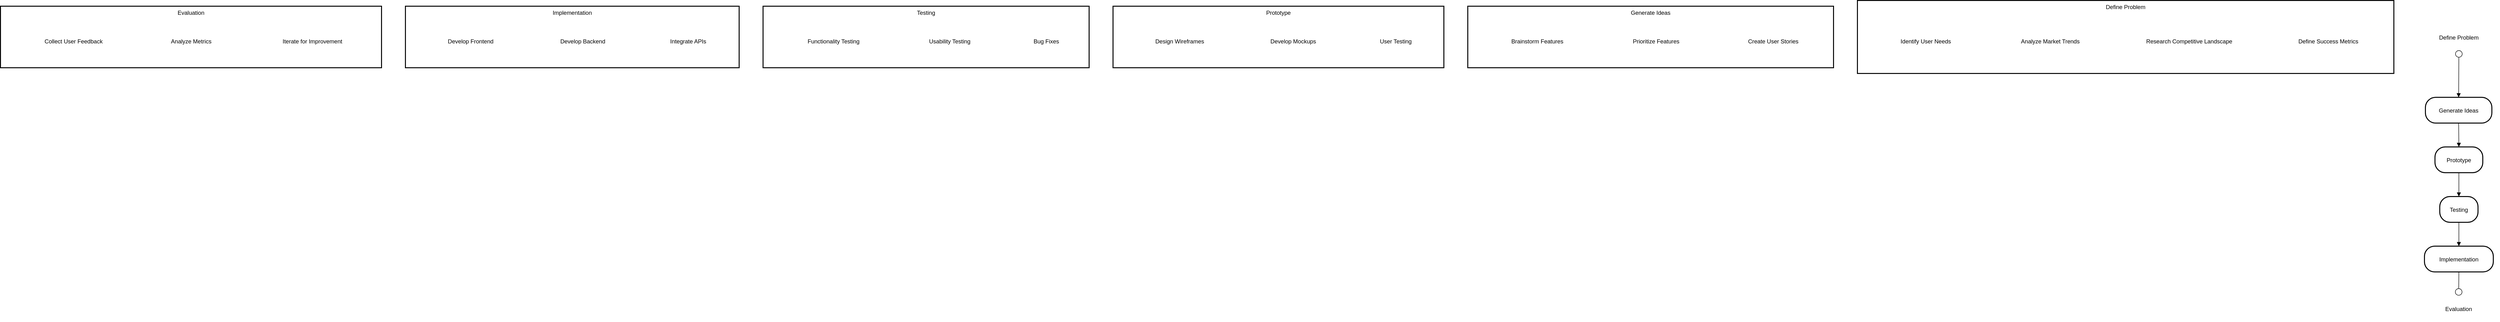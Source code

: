 <mxfile version="26.0.2">
  <diagram name="Page-1" id="A8sPryPeg59ywgiOhEuY">
    <mxGraphModel>
      <root>
        <mxCell id="0" />
        <mxCell id="1" parent="0" />
        <mxCell id="2" value="Evaluation" style="whiteSpace=wrap;strokeWidth=2;verticalAlign=top;" vertex="1" parent="1">
          <mxGeometry x="8" y="20" width="797" height="129" as="geometry" />
        </mxCell>
        <mxCell id="3" value="Collect User Feedback" style="fillColor=none;strokeColor=none;" vertex="1" parent="2" overrideArrowHead="circle">
          <mxGeometry x="43" y="46" width="220" height="54" as="geometry" />
        </mxCell>
        <mxCell id="4" value="Analyze Metrics" style="fillColor=none;strokeColor=none;" vertex="1" parent="2" overrideArrowHead="circle">
          <mxGeometry x="313" y="46" width="172" height="54" as="geometry" />
        </mxCell>
        <mxCell id="5" value="Iterate for Improvement" style="fillColor=none;strokeColor=none;" vertex="1" parent="2" overrideArrowHead="circle">
          <mxGeometry x="535" y="46" width="235" height="54" as="geometry" />
        </mxCell>
        <mxCell id="6" value="Implementation" style="whiteSpace=wrap;strokeWidth=2;verticalAlign=top;" vertex="1" parent="1">
          <mxGeometry x="855" y="20" width="698" height="129" as="geometry" />
        </mxCell>
        <mxCell id="7" value="Develop Frontend" style="fillColor=none;strokeColor=none;" vertex="1" parent="6" overrideArrowHead="circle">
          <mxGeometry x="43" y="46" width="187" height="54" as="geometry" />
        </mxCell>
        <mxCell id="8" value="Develop Backend" style="fillColor=none;strokeColor=none;" vertex="1" parent="6" overrideArrowHead="circle">
          <mxGeometry x="280" y="46" width="182" height="54" as="geometry" />
        </mxCell>
        <mxCell id="9" value="Integrate APIs" style="fillColor=none;strokeColor=none;" vertex="1" parent="6" overrideArrowHead="circle">
          <mxGeometry x="512" y="46" width="159" height="54" as="geometry" />
        </mxCell>
        <mxCell id="10" value="Testing" style="whiteSpace=wrap;strokeWidth=2;verticalAlign=top;" vertex="1" parent="1">
          <mxGeometry x="1603" y="20" width="682" height="129" as="geometry" />
        </mxCell>
        <mxCell id="11" value="Functionality Testing" style="fillColor=none;strokeColor=none;" vertex="1" parent="10" overrideArrowHead="circle">
          <mxGeometry x="43" y="46" width="209" height="54" as="geometry" />
        </mxCell>
        <mxCell id="12" value="Usability Testing" style="fillColor=none;strokeColor=none;" vertex="1" parent="10" overrideArrowHead="circle">
          <mxGeometry x="302" y="46" width="177" height="54" as="geometry" />
        </mxCell>
        <mxCell id="13" value="Bug Fixes" style="fillColor=none;strokeColor=none;" vertex="1" parent="10" overrideArrowHead="circle">
          <mxGeometry x="529" y="46" width="127" height="54" as="geometry" />
        </mxCell>
        <mxCell id="14" value="Prototype" style="whiteSpace=wrap;strokeWidth=2;verticalAlign=top;" vertex="1" parent="1">
          <mxGeometry x="2335" y="20" width="692" height="129" as="geometry" />
        </mxCell>
        <mxCell id="15" value="Design Wireframes" style="fillColor=none;strokeColor=none;" vertex="1" parent="14" overrideArrowHead="circle">
          <mxGeometry x="43" y="46" width="193" height="54" as="geometry" />
        </mxCell>
        <mxCell id="16" value="Develop Mockups" style="fillColor=none;strokeColor=none;" vertex="1" parent="14" overrideArrowHead="circle">
          <mxGeometry x="286" y="46" width="182" height="54" as="geometry" />
        </mxCell>
        <mxCell id="17" value="User Testing" style="fillColor=none;strokeColor=none;" vertex="1" parent="14" overrideArrowHead="circle">
          <mxGeometry x="518" y="46" width="147" height="54" as="geometry" />
        </mxCell>
        <mxCell id="18" value="Generate Ideas" style="whiteSpace=wrap;strokeWidth=2;verticalAlign=top;" vertex="1" parent="1">
          <mxGeometry x="3077" y="20" width="765" height="129" as="geometry" />
        </mxCell>
        <mxCell id="19" value="Brainstorm Features" style="fillColor=none;strokeColor=none;" vertex="1" parent="18" overrideArrowHead="circle">
          <mxGeometry x="43" y="46" width="205" height="54" as="geometry" />
        </mxCell>
        <mxCell id="20" value="Prioritize Features" style="fillColor=none;strokeColor=none;" vertex="1" parent="18" overrideArrowHead="circle">
          <mxGeometry x="298" y="46" width="192" height="54" as="geometry" />
        </mxCell>
        <mxCell id="21" value="Create User Stories" style="fillColor=none;strokeColor=none;" vertex="1" parent="18" overrideArrowHead="circle">
          <mxGeometry x="540" y="46" width="198" height="54" as="geometry" />
        </mxCell>
        <mxCell id="22" value="Define Problem" style="whiteSpace=wrap;strokeWidth=2;verticalAlign=top;" vertex="1" parent="1">
          <mxGeometry x="3892" y="8" width="1122" height="153" as="geometry" />
        </mxCell>
        <mxCell id="23" value="Identify User Needs" style="fillColor=none;strokeColor=none;" vertex="1" parent="22" overrideArrowHead="circle">
          <mxGeometry x="43" y="58" width="200" height="54" as="geometry" />
        </mxCell>
        <mxCell id="24" value="Analyze Market Trends" style="fillColor=none;strokeColor=none;" vertex="1" parent="22" overrideArrowHead="circle">
          <mxGeometry x="293" y="58" width="221" height="54" as="geometry" />
        </mxCell>
        <mxCell id="25" value="Research Competitive Landscape" style="fillColor=none;strokeColor=none;" vertex="1" parent="22" overrideArrowHead="circle">
          <mxGeometry x="564" y="46" width="260" height="78" as="geometry" />
        </mxCell>
        <mxCell id="26" value="Define Success Metrics" style="fillColor=none;strokeColor=none;" vertex="1" parent="22" overrideArrowHead="circle">
          <mxGeometry x="874" y="58" width="222" height="54" as="geometry" />
        </mxCell>
        <mxCell id="27" value="Define Problem" style="fillColor=none;strokeColor=none;" vertex="1" parent="1">
          <mxGeometry x="5065" y="58" width="170" height="54" as="geometry" />
        </mxCell>
        <mxCell id="28" value="Generate Ideas" style="rounded=1;arcSize=40;strokeWidth=2" vertex="1" parent="1">
          <mxGeometry x="5080" y="211" width="139" height="54" as="geometry" />
        </mxCell>
        <mxCell id="29" value="Prototype" style="rounded=1;arcSize=40;strokeWidth=2" vertex="1" parent="1">
          <mxGeometry x="5100" y="315" width="100" height="54" as="geometry" />
        </mxCell>
        <mxCell id="30" value="Testing" style="rounded=1;arcSize=40;strokeWidth=2" vertex="1" parent="1">
          <mxGeometry x="5110" y="419" width="80" height="54" as="geometry" />
        </mxCell>
        <mxCell id="31" value="Implementation" style="rounded=1;arcSize=40;strokeWidth=2" vertex="1" parent="1">
          <mxGeometry x="5078" y="523" width="144" height="54" as="geometry" />
        </mxCell>
        <mxCell id="32" value="Evaluation" style="fillColor=none;strokeColor=none;" vertex="1" parent="1">
          <mxGeometry x="5082" y="627" width="135" height="54" as="geometry" />
        </mxCell>
        <mxCell id="33" value="" style="curved=1;startArrow=circle;startFill=0;endArrow=block;exitX=0.5;exitY=0.99;entryX=0.5;entryY=0;" edge="1" parent="1" source="27" target="28">
          <mxGeometry relative="1" as="geometry">
            <Array as="points" />
          </mxGeometry>
        </mxCell>
        <mxCell id="34" value="" style="curved=1;startArrow=none;endArrow=block;exitX=0.5;exitY=1;entryX=0.5;entryY=0;" edge="1" parent="1" source="28" target="29">
          <mxGeometry relative="1" as="geometry">
            <Array as="points" />
          </mxGeometry>
        </mxCell>
        <mxCell id="35" value="" style="curved=1;startArrow=none;endArrow=block;exitX=0.5;exitY=1;entryX=0.5;entryY=0;" edge="1" parent="1" source="29" target="30">
          <mxGeometry relative="1" as="geometry">
            <Array as="points" />
          </mxGeometry>
        </mxCell>
        <mxCell id="36" value="" style="curved=1;startArrow=none;endArrow=block;exitX=0.5;exitY=1;entryX=0.5;entryY=0;" edge="1" parent="1" source="30" target="31">
          <mxGeometry relative="1" as="geometry">
            <Array as="points" />
          </mxGeometry>
        </mxCell>
        <mxCell id="37" value="" style="curved=1;startArrow=none;endArrow=circle;endFill=0;exitX=0.5;exitY=1;entryX=0.5;entryY=0;" edge="1" parent="1" source="31" target="32">
          <mxGeometry relative="1" as="geometry">
            <Array as="points" />
          </mxGeometry>
        </mxCell>
      </root>
    </mxGraphModel>
  </diagram>
</mxfile>
